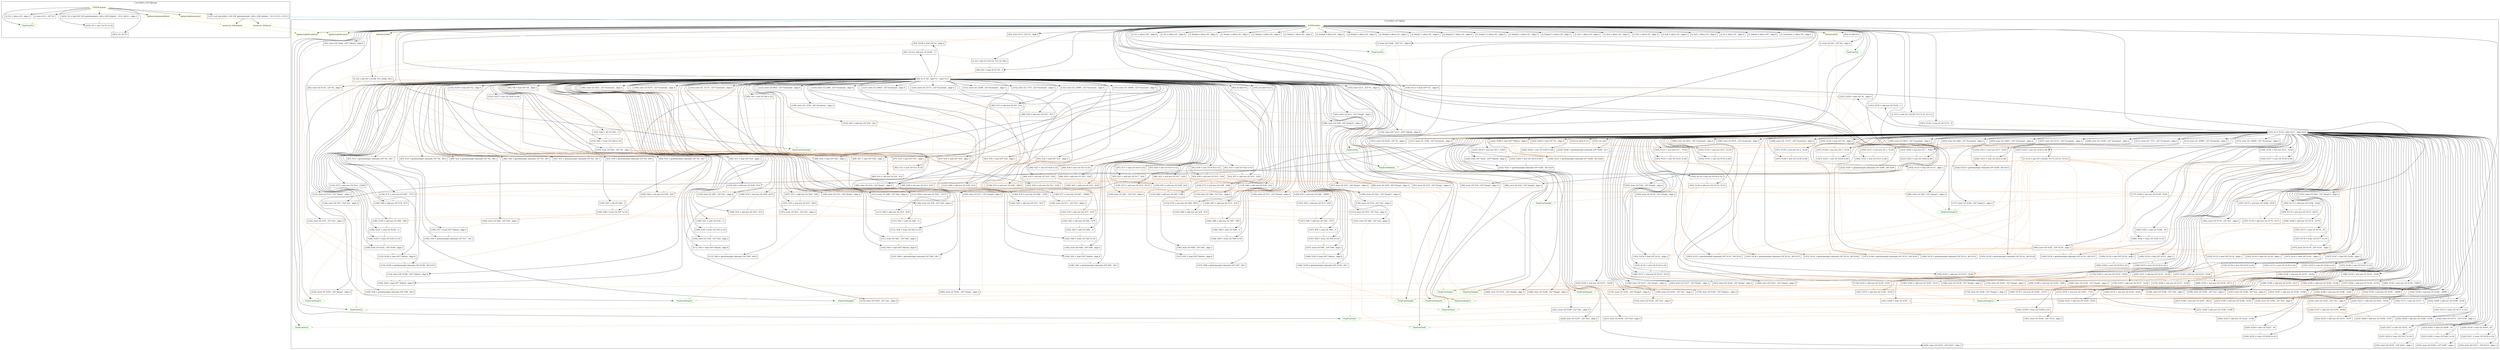 digraph {
    subgraph cluster_27 {
        graph [label="[\"wcet/fdct.c:67\"]@fdct"];
        -4611686018427387871 [label="FinalUse(%1)"
                             ,color=green];
        -4611686018427387870 [label="FinalUse(%2)"
                             ,color=green];
        -4611686018427387869 [label="FinalUse(%tmp0)"
                             ,color=green];
        -4611686018427387868 [label="FinalUse(%tmp1)"
                             ,color=green];
        -4611686018427387867 [label="FinalUse(%tmp2)"
                             ,color=green];
        -4611686018427387866 [label="FinalUse(%tmp3)"
                             ,color=green];
        -4611686018427387865 [label="FinalUse(%tmp4)"
                             ,color=green];
        -4611686018427387864 [label="FinalUse(%tmp5)"
                             ,color=green];
        -4611686018427387863 [label="FinalUse(%tmp6)"
                             ,color=green];
        -4611686018427387862 [label="FinalUse(%tmp7)"
                             ,color=green];
        -4611686018427387861 [label="FinalUse(%tmp10)"
                             ,color=green];
        -4611686018427387860 [label="FinalUse(%tmp11)"
                             ,color=green];
        -4611686018427387859 [label="FinalUse(%tmp12)"
                             ,color=green];
        -4611686018427387858 [label="FinalUse(%tmp13)"
                             ,color=green];
        -4611686018427387857 [label="FinalUse(%z1)"
                             ,color=green];
        -4611686018427387856 [label="FinalUse(%z2)"
                             ,color=green];
        -4611686018427387855 [label="FinalUse(%z3)"
                             ,color=green];
        -4611686018427387854 [label="FinalUse(%z4)"
                             ,color=green];
        -4611686018427387853 [label="FinalUse(%z5)"
                             ,color=green];
        -4611686018427387852 [label="FinalUse(%i)"
                             ,color=green];
        -4611686018427387851 [label="FinalUse(%block)"
                             ,color=green];
        -4611686018427387850 [label="FinalUse(%constant)"
                             ,color=green];
        27 [label="ENTER @fdct"
           ,color=yellow];
        28 [label="(formal-in)%blk"
           ,color=yellow];
        29 [label="(formal-in)%lx"
           ,color=yellow];
        32 [label="[]: %1 = alloca i16* , align 8"
           ,shape=box];
        33 [label="[]: %2 = alloca i32 , align 4"
           ,shape=box];
        34 [label="[]: %tmp0 = alloca i32 , align 4"
           ,shape=box];
        35 [label="[]: %tmp1 = alloca i32 , align 4"
           ,shape=box];
        36 [label="[]: %tmp2 = alloca i32 , align 4"
           ,shape=box];
        37 [label="[]: %tmp3 = alloca i32 , align 4"
           ,shape=box];
        38 [label="[]: %tmp4 = alloca i32 , align 4"
           ,shape=box];
        39 [label="[]: %tmp5 = alloca i32 , align 4"
           ,shape=box];
        40 [label="[]: %tmp6 = alloca i32 , align 4"
           ,shape=box];
        41 [label="[]: %tmp7 = alloca i32 , align 4"
           ,shape=box];
        42 [label="[]: %tmp10 = alloca i32 , align 4"
           ,shape=box];
        43 [label="[]: %tmp11 = alloca i32 , align 4"
           ,shape=box];
        44 [label="[]: %tmp12 = alloca i32 , align 4"
           ,shape=box];
        45 [label="[]: %tmp13 = alloca i32 , align 4"
           ,shape=box];
        46 [label="[]: %z1 = alloca i32 , align 4"
           ,shape=box];
        47 [label="[]: %z2 = alloca i32 , align 4"
           ,shape=box];
        48 [label="[]: %z3 = alloca i32 , align 4"
           ,shape=box];
        49 [label="[]: %z4 = alloca i32 , align 4"
           ,shape=box];
        50 [label="[]: %z5 = alloca i32 , align 4"
           ,shape=box];
        51 [label="[]: %i = alloca i32 , align 4"
           ,shape=box];
        52 [label="[]: %block = alloca i16* , align 8"
           ,shape=box];
        53 [label="[]: %constant = alloca i32 , align 4"
           ,shape=box];
        54 [label="[]: store i16* %blk , i16** %1 , align 8"
           ,shape=box];
        55 [label="[]: store i32 %lx , i32* %2 , align 4"
           ,shape=box];
        56 [label="[81]: store i16* %blk , i16** %block , align 8"
           ,shape=box];
        57 [label="[83]: store i32 0 , i32* %i , align 4"
           ,shape=box];
        58 [label="[83]: br label %3"
           ,shape=box];
        60 [label="[]: %4 = phi i16* [ [%108, %7], [%blk, %0] ]"
           ,shape=box];
        61 [label="[]: %5 = phi i32 [ [%110, %7], [0, %0] ]"
           ,shape=box];
        62 [label="[83]: %6 = icmp slt i32 %5 , 8"
           ,shape=box];
        64 [label="[83]: br i1 %6 , label %7 , label %111"
           ,shape=box];
        66 [label="[85]: %8 = load i16* %4 , align 2"
           ,shape=box];
        67 [label="[85]: %9 = sext i16 %8 to i32"
           ,shape=box];
        68 [label="[85]: %10 = getelementptr inbounds i16* %4 , i64 7"
           ,shape=box];
        70 [label="[85]: %11 = load i16* %10 , align 2"
           ,shape=box];
        71 [label="[85]: %12 = sext i16 %11 to i32"
           ,shape=box];
        72 [label="[85]: %13 = add nsw i32 %9 , %12"
           ,shape=box];
        73 [label="[85]: store i32 %13 , i32* %tmp0 , align 4"
           ,shape=box];
        74 [label="[86]: %14 = sub nsw i32 %9 , %12"
           ,shape=box];
        75 [label="[86]: store i32 %14 , i32* %tmp7 , align 4"
           ,shape=box];
        76 [label="[87]: %15 = getelementptr inbounds i16* %4 , i64 1"
           ,shape=box];
        78 [label="[87]: %16 = load i16* %15 , align 2"
           ,shape=box];
        79 [label="[87]: %17 = sext i16 %16 to i32"
           ,shape=box];
        80 [label="[87]: %18 = getelementptr inbounds i16* %4 , i64 6"
           ,shape=box];
        82 [label="[87]: %19 = load i16* %18 , align 2"
           ,shape=box];
        83 [label="[87]: %20 = sext i16 %19 to i32"
           ,shape=box];
        84 [label="[87]: %21 = add nsw i32 %17 , %20"
           ,shape=box];
        85 [label="[87]: store i32 %21 , i32* %tmp1 , align 4"
           ,shape=box];
        86 [label="[88]: %22 = sub nsw i32 %17 , %20"
           ,shape=box];
        87 [label="[88]: store i32 %22 , i32* %tmp6 , align 4"
           ,shape=box];
        88 [label="[89]: %23 = getelementptr inbounds i16* %4 , i64 2"
           ,shape=box];
        90 [label="[89]: %24 = load i16* %23 , align 2"
           ,shape=box];
        91 [label="[89]: %25 = sext i16 %24 to i32"
           ,shape=box];
        92 [label="[89]: %26 = getelementptr inbounds i16* %4 , i64 5"
           ,shape=box];
        94 [label="[89]: %27 = load i16* %26 , align 2"
           ,shape=box];
        95 [label="[89]: %28 = sext i16 %27 to i32"
           ,shape=box];
        96 [label="[89]: %29 = add nsw i32 %25 , %28"
           ,shape=box];
        97 [label="[89]: store i32 %29 , i32* %tmp2 , align 4"
           ,shape=box];
        98 [label="[90]: %30 = sub nsw i32 %25 , %28"
           ,shape=box];
        99 [label="[90]: store i32 %30 , i32* %tmp5 , align 4"
           ,shape=box];
        100 [label="[91]: %31 = getelementptr inbounds i16* %4 , i64 3"
            ,shape=box];
        102 [label="[91]: %32 = load i16* %31 , align 2"
            ,shape=box];
        103 [label="[91]: %33 = sext i16 %32 to i32"
            ,shape=box];
        104 [label="[91]: %34 = getelementptr inbounds i16* %4 , i64 4"
            ,shape=box];
        106 [label="[91]: %35 = load i16* %34 , align 2"
            ,shape=box];
        107 [label="[91]: %36 = sext i16 %35 to i32"
            ,shape=box];
        108 [label="[91]: %37 = add nsw i32 %33 , %36"
            ,shape=box];
        109 [label="[91]: store i32 %37 , i32* %tmp3 , align 4"
            ,shape=box];
        110 [label="[92]: %38 = sub nsw i32 %33 , %36"
            ,shape=box];
        111 [label="[92]: store i32 %38 , i32* %tmp4 , align 4"
            ,shape=box];
        112 [label="[98]: %39 = add nsw i32 %13 , %37"
            ,shape=box];
        113 [label="[98]: store i32 %39 , i32* %tmp10 , align 4"
            ,shape=box];
        114 [label="[99]: %40 = sub nsw i32 %13 , %37"
            ,shape=box];
        115 [label="[99]: store i32 %40 , i32* %tmp13 , align 4"
            ,shape=box];
        116 [label="[100]: %41 = add nsw i32 %21 , %29"
            ,shape=box];
        117 [label="[100]: store i32 %41 , i32* %tmp11 , align 4"
            ,shape=box];
        118 [label="[101]: %42 = sub nsw i32 %21 , %29"
            ,shape=box];
        119 [label="[101]: store i32 %42 , i32* %tmp12 , align 4"
            ,shape=box];
        120 [label="[103]: %43 = add nsw i32 %39 , %41"
            ,shape=box];
        122 [label="[103]: %44 = shl i32 %43 , 2"
            ,shape=box];
        123 [label="[103]: %45 = trunc i32 %44 to i16"
            ,shape=box];
        124 [label="[103]: store i16 %45 , i16* %4 , align 2"
            ,shape=box];
        125 [label="[104]: %46 = sub nsw i32 %39 , %41"
            ,shape=box];
        126 [label="[104]: %47 = shl i32 %46 , 2"
            ,shape=box];
        127 [label="[104]: %48 = trunc i32 %47 to i16"
            ,shape=box];
        128 [label="[104]: %49 = load i16** %block , align 8"
            ,shape=box];
        129 [label="[104]: %50 = getelementptr inbounds i16* %49 , i64 4"
            ,shape=box];
        130 [label="[104]: store i16 %48 , i16* %50 , align 2"
            ,shape=box];
        132 [label="[106]: store i32 4433 , i32* %constant , align 4"
            ,shape=box];
        133 [label="[107]: %51 = add nsw i32 %42 , %40"
            ,shape=box];
        134 [label="[107]: %52 = mul nsw i32 %51 , 4433"
            ,shape=box];
        135 [label="[107]: store i32 %52 , i32* %z1 , align 4"
            ,shape=box];
        137 [label="[108]: store i32 6270 , i32* %constant , align 4"
            ,shape=box];
        138 [label="[109]: %53 = mul nsw i32 %40 , 6270"
            ,shape=box];
        139 [label="[109]: %54 = add nsw i32 %52 , %53"
            ,shape=box];
        141 [label="[109]: %55 = ashr i32 %54 , 11"
            ,shape=box];
        142 [label="[109]: %56 = trunc i32 %55 to i16"
            ,shape=box];
        143 [label="[109]: %57 = load i16** %block , align 8"
            ,shape=box];
        144 [label="[109]: %58 = getelementptr inbounds i16* %57 , i64 2"
            ,shape=box];
        145 [label="[109]: store i16 %56 , i16* %58 , align 2"
            ,shape=box];
        147 [label="[110]: store i32 -15137 , i32* %constant , align 4"
            ,shape=box];
        148 [label="[111]: %59 = mul nsw i32 %42 , -15137"
            ,shape=box];
        149 [label="[111]: %60 = add nsw i32 %52 , %59"
            ,shape=box];
        150 [label="[111]: %61 = ashr i32 %60 , 11"
            ,shape=box];
        151 [label="[111]: %62 = trunc i32 %61 to i16"
            ,shape=box];
        152 [label="[111]: %63 = load i16** %block , align 8"
            ,shape=box];
        153 [label="[111]: %64 = getelementptr inbounds i16* %63 , i64 6"
            ,shape=box];
        154 [label="[111]: store i16 %62 , i16* %64 , align 2"
            ,shape=box];
        155 [label="[118]: %65 = add nsw i32 %38 , %14"
            ,shape=box];
        156 [label="[118]: store i32 %65 , i32* %z1 , align 4"
            ,shape=box];
        157 [label="[119]: %66 = add nsw i32 %30 , %22"
            ,shape=box];
        158 [label="[119]: store i32 %66 , i32* %z2 , align 4"
            ,shape=box];
        159 [label="[120]: %67 = add nsw i32 %38 , %22"
            ,shape=box];
        160 [label="[120]: store i32 %67 , i32* %z3 , align 4"
            ,shape=box];
        161 [label="[121]: %68 = add nsw i32 %30 , %14"
            ,shape=box];
        162 [label="[121]: store i32 %68 , i32* %z4 , align 4"
            ,shape=box];
        164 [label="[122]: store i32 9633 , i32* %constant , align 4"
            ,shape=box];
        165 [label="[123]: %69 = add nsw i32 %67 , %68"
            ,shape=box];
        166 [label="[123]: %70 = mul nsw i32 %69 , 9633"
            ,shape=box];
        167 [label="[123]: store i32 %70 , i32* %z5 , align 4"
            ,shape=box];
        169 [label="[125]: store i32 2446 , i32* %constant , align 4"
            ,shape=box];
        170 [label="[126]: %71 = mul nsw i32 %38 , 2446"
            ,shape=box];
        171 [label="[126]: store i32 %71 , i32* %tmp4 , align 4"
            ,shape=box];
        173 [label="[127]: store i32 16819 , i32* %constant , align 4"
            ,shape=box];
        174 [label="[128]: %72 = mul nsw i32 %30 , 16819"
            ,shape=box];
        175 [label="[128]: store i32 %72 , i32* %tmp5 , align 4"
            ,shape=box];
        177 [label="[129]: store i32 25172 , i32* %constant , align 4"
            ,shape=box];
        178 [label="[130]: %73 = mul nsw i32 %22 , 25172"
            ,shape=box];
        179 [label="[130]: store i32 %73 , i32* %tmp6 , align 4"
            ,shape=box];
        181 [label="[131]: store i32 12299 , i32* %constant , align 4"
            ,shape=box];
        182 [label="[132]: %74 = mul nsw i32 %14 , 12299"
            ,shape=box];
        183 [label="[132]: store i32 %74 , i32* %tmp7 , align 4"
            ,shape=box];
        185 [label="[133]: store i32 -7373 , i32* %constant , align 4"
            ,shape=box];
        186 [label="[134]: %75 = mul nsw i32 %65 , -7373"
            ,shape=box];
        187 [label="[134]: store i32 %75 , i32* %z1 , align 4"
            ,shape=box];
        189 [label="[135]: store i32 -20995 , i32* %constant , align 4"
            ,shape=box];
        190 [label="[136]: %76 = mul nsw i32 %66 , -20995"
            ,shape=box];
        191 [label="[136]: store i32 %76 , i32* %z2 , align 4"
            ,shape=box];
        193 [label="[137]: store i32 -16069 , i32* %constant , align 4"
            ,shape=box];
        194 [label="[138]: %77 = mul nsw i32 %67 , -16069"
            ,shape=box];
        195 [label="[138]: store i32 %77 , i32* %z3 , align 4"
            ,shape=box];
        197 [label="[139]: store i32 -3196 , i32* %constant , align 4"
            ,shape=box];
        198 [label="[140]: %78 = mul nsw i32 %68 , -3196"
            ,shape=box];
        199 [label="[140]: store i32 %78 , i32* %z4 , align 4"
            ,shape=box];
        200 [label="[142]: %79 = add nsw i32 %77 , %70"
            ,shape=box];
        201 [label="[142]: store i32 %79 , i32* %z3 , align 4"
            ,shape=box];
        202 [label="[143]: %80 = add nsw i32 %78 , %70"
            ,shape=box];
        203 [label="[143]: store i32 %80 , i32* %z4 , align 4"
            ,shape=box];
        204 [label="[145]: %81 = add nsw i32 %71 , %75"
            ,shape=box];
        205 [label="[145]: %82 = add nsw i32 %81 , %79"
            ,shape=box];
        206 [label="[145]: %83 = ashr i32 %82 , 11"
            ,shape=box];
        207 [label="[145]: %84 = trunc i32 %83 to i16"
            ,shape=box];
        208 [label="[145]: %85 = load i16** %block , align 8"
            ,shape=box];
        209 [label="[145]: %86 = getelementptr inbounds i16* %85 , i64 7"
            ,shape=box];
        210 [label="[145]: store i16 %84 , i16* %86 , align 2"
            ,shape=box];
        211 [label="[146]: %87 = add nsw i32 %72 , %76"
            ,shape=box];
        212 [label="[146]: %88 = add nsw i32 %87 , %80"
            ,shape=box];
        213 [label="[146]: %89 = ashr i32 %88 , 11"
            ,shape=box];
        214 [label="[146]: %90 = trunc i32 %89 to i16"
            ,shape=box];
        215 [label="[146]: %91 = load i16** %block , align 8"
            ,shape=box];
        216 [label="[146]: %92 = getelementptr inbounds i16* %91 , i64 5"
            ,shape=box];
        217 [label="[146]: store i16 %90 , i16* %92 , align 2"
            ,shape=box];
        218 [label="[147]: %93 = add nsw i32 %73 , %76"
            ,shape=box];
        219 [label="[147]: %94 = add nsw i32 %93 , %79"
            ,shape=box];
        220 [label="[147]: %95 = ashr i32 %94 , 11"
            ,shape=box];
        221 [label="[147]: %96 = trunc i32 %95 to i16"
            ,shape=box];
        222 [label="[147]: %97 = load i16** %block , align 8"
            ,shape=box];
        223 [label="[147]: %98 = getelementptr inbounds i16* %97 , i64 3"
            ,shape=box];
        224 [label="[147]: store i16 %96 , i16* %98 , align 2"
            ,shape=box];
        225 [label="[148]: %99 = add nsw i32 %74 , %75"
            ,shape=box];
        226 [label="[148]: %100 = add nsw i32 %99 , %80"
            ,shape=box];
        227 [label="[148]: %101 = ashr i32 %100 , 11"
            ,shape=box];
        228 [label="[148]: %102 = trunc i32 %101 to i16"
            ,shape=box];
        229 [label="[148]: %103 = load i16** %block , align 8"
            ,shape=box];
        230 [label="[148]: %104 = getelementptr inbounds i16* %103 , i64 1"
            ,shape=box];
        231 [label="[148]: store i16 %102 , i16* %104 , align 2"
            ,shape=box];
        232 [label="[153]: %105 = load i32* %2 , align 4"
            ,shape=box];
        233 [label="[153]: %106 = load i16** %block , align 8"
            ,shape=box];
        234 [label="[153]: %107 = sext i32 %105 to i64"
            ,shape=box];
        235 [label="[153]: %108 = getelementptr inbounds i16* %106 , i64 %107"
            ,shape=box];
        236 [label="[153]: store i16* %108 , i16** %block , align 8"
            ,shape=box];
        237 [label="[83]: %109 = load i32* %i , align 4"
            ,shape=box];
        238 [label="[83]: %110 = add nsw i32 %109 , 1"
            ,shape=box];
        239 [label="[83]: store i32 %110 , i32* %i , align 4"
            ,shape=box];
        240 [label="[83]: br label %3"
            ,shape=box];
        242 [label="[159]: %112 = load i16** %1 , align 8"
            ,shape=box];
        243 [label="[159]: store i16* %112 , i16** %block , align 8"
            ,shape=box];
        244 [label="[161]: store i32 0 , i32* %i , align 4"
            ,shape=box];
        245 [label="[161]: br label %113"
            ,shape=box];
        247 [label="[]: %114 = phi i16* [ [%228, %117], [%112, %111] ]"
            ,shape=box];
        248 [label="[]: %115 = phi i32 [ [%230, %117], [0, %111] ]"
            ,shape=box];
        249 [label="[161]: %116 = icmp slt i32 %115 , 8"
            ,shape=box];
        250 [label="[161]: br i1 %116 , label %117 , label %231"
            ,shape=box];
        252 [label="[163]: %118 = load i16* %114 , align 2"
            ,shape=box];
        253 [label="[163]: %119 = sext i16 %118 to i32"
            ,shape=box];
        254 [label="[163]: %120 = load i32* %2 , align 4"
            ,shape=box];
        256 [label="[163]: %121 = mul nsw i32 7 , %120"
            ,shape=box];
        257 [label="[163]: %122 = sext i32 %121 to i64"
            ,shape=box];
        258 [label="[163]: %123 = getelementptr inbounds i16* %114 , i64 %122"
            ,shape=box];
        259 [label="[163]: %124 = load i16* %123 , align 2"
            ,shape=box];
        260 [label="[163]: %125 = sext i16 %124 to i32"
            ,shape=box];
        261 [label="[163]: %126 = add nsw i32 %119 , %125"
            ,shape=box];
        262 [label="[163]: store i32 %126 , i32* %tmp0 , align 4"
            ,shape=box];
        263 [label="[164]: %127 = sub nsw i32 %119 , %125"
            ,shape=box];
        264 [label="[164]: store i32 %127 , i32* %tmp7 , align 4"
            ,shape=box];
        265 [label="[165]: %128 = sext i32 %120 to i64"
            ,shape=box];
        266 [label="[165]: %129 = getelementptr inbounds i16* %114 , i64 %128"
            ,shape=box];
        267 [label="[165]: %130 = load i16* %129 , align 2"
            ,shape=box];
        268 [label="[165]: %131 = sext i16 %130 to i32"
            ,shape=box];
        270 [label="[165]: %132 = mul nsw i32 6 , %120"
            ,shape=box];
        271 [label="[165]: %133 = sext i32 %132 to i64"
            ,shape=box];
        272 [label="[165]: %134 = getelementptr inbounds i16* %114 , i64 %133"
            ,shape=box];
        273 [label="[165]: %135 = load i16* %134 , align 2"
            ,shape=box];
        274 [label="[165]: %136 = sext i16 %135 to i32"
            ,shape=box];
        275 [label="[165]: %137 = add nsw i32 %131 , %136"
            ,shape=box];
        276 [label="[165]: store i32 %137 , i32* %tmp1 , align 4"
            ,shape=box];
        277 [label="[166]: %138 = sub nsw i32 %131 , %136"
            ,shape=box];
        278 [label="[166]: store i32 %138 , i32* %tmp6 , align 4"
            ,shape=box];
        279 [label="[167]: %139 = mul nsw i32 2 , %120"
            ,shape=box];
        280 [label="[167]: %140 = sext i32 %139 to i64"
            ,shape=box];
        281 [label="[167]: %141 = getelementptr inbounds i16* %114 , i64 %140"
            ,shape=box];
        282 [label="[167]: %142 = load i16* %141 , align 2"
            ,shape=box];
        283 [label="[167]: %143 = sext i16 %142 to i32"
            ,shape=box];
        285 [label="[167]: %144 = mul nsw i32 5 , %120"
            ,shape=box];
        286 [label="[167]: %145 = sext i32 %144 to i64"
            ,shape=box];
        287 [label="[167]: %146 = getelementptr inbounds i16* %114 , i64 %145"
            ,shape=box];
        288 [label="[167]: %147 = load i16* %146 , align 2"
            ,shape=box];
        289 [label="[167]: %148 = sext i16 %147 to i32"
            ,shape=box];
        290 [label="[167]: %149 = add nsw i32 %143 , %148"
            ,shape=box];
        291 [label="[167]: store i32 %149 , i32* %tmp2 , align 4"
            ,shape=box];
        292 [label="[168]: %150 = sub nsw i32 %143 , %148"
            ,shape=box];
        293 [label="[168]: store i32 %150 , i32* %tmp5 , align 4"
            ,shape=box];
        295 [label="[169]: %151 = mul nsw i32 3 , %120"
            ,shape=box];
        296 [label="[169]: %152 = sext i32 %151 to i64"
            ,shape=box];
        297 [label="[169]: %153 = getelementptr inbounds i16* %114 , i64 %152"
            ,shape=box];
        298 [label="[169]: %154 = load i16* %153 , align 2"
            ,shape=box];
        299 [label="[169]: %155 = sext i16 %154 to i32"
            ,shape=box];
        301 [label="[169]: %156 = mul nsw i32 4 , %120"
            ,shape=box];
        302 [label="[169]: %157 = sext i32 %156 to i64"
            ,shape=box];
        303 [label="[169]: %158 = getelementptr inbounds i16* %114 , i64 %157"
            ,shape=box];
        304 [label="[169]: %159 = load i16* %158 , align 2"
            ,shape=box];
        305 [label="[169]: %160 = sext i16 %159 to i32"
            ,shape=box];
        306 [label="[169]: %161 = add nsw i32 %155 , %160"
            ,shape=box];
        307 [label="[169]: store i32 %161 , i32* %tmp3 , align 4"
            ,shape=box];
        308 [label="[170]: %162 = sub nsw i32 %155 , %160"
            ,shape=box];
        309 [label="[170]: store i32 %162 , i32* %tmp4 , align 4"
            ,shape=box];
        310 [label="[176]: %163 = add nsw i32 %126 , %161"
            ,shape=box];
        311 [label="[176]: store i32 %163 , i32* %tmp10 , align 4"
            ,shape=box];
        312 [label="[177]: %164 = sub nsw i32 %126 , %161"
            ,shape=box];
        313 [label="[177]: store i32 %164 , i32* %tmp13 , align 4"
            ,shape=box];
        314 [label="[178]: %165 = add nsw i32 %137 , %149"
            ,shape=box];
        315 [label="[178]: store i32 %165 , i32* %tmp11 , align 4"
            ,shape=box];
        316 [label="[179]: %166 = sub nsw i32 %137 , %149"
            ,shape=box];
        317 [label="[179]: store i32 %166 , i32* %tmp12 , align 4"
            ,shape=box];
        318 [label="[181]: %167 = add nsw i32 %163 , %165"
            ,shape=box];
        319 [label="[181]: %168 = ashr i32 %167 , 5"
            ,shape=box];
        320 [label="[181]: %169 = trunc i32 %168 to i16"
            ,shape=box];
        321 [label="[181]: store i16 %169 , i16* %114 , align 2"
            ,shape=box];
        322 [label="[182]: %170 = sub nsw i32 %163 , %165"
            ,shape=box];
        323 [label="[182]: %171 = ashr i32 %170 , 5"
            ,shape=box];
        324 [label="[182]: %172 = trunc i32 %171 to i16"
            ,shape=box];
        325 [label="[182]: store i16 %172 , i16* %158 , align 2"
            ,shape=box];
        326 [label="[184]: store i32 4433 , i32* %constant , align 4"
            ,shape=box];
        327 [label="[185]: %173 = add nsw i32 %166 , %164"
            ,shape=box];
        328 [label="[185]: %174 = mul nsw i32 %173 , 4433"
            ,shape=box];
        329 [label="[185]: store i32 %174 , i32* %z1 , align 4"
            ,shape=box];
        330 [label="[186]: store i32 6270 , i32* %constant , align 4"
            ,shape=box];
        331 [label="[187]: %175 = mul nsw i32 %164 , 6270"
            ,shape=box];
        332 [label="[187]: %176 = add nsw i32 %174 , %175"
            ,shape=box];
        334 [label="[187]: %177 = ashr i32 %176 , 18"
            ,shape=box];
        335 [label="[187]: %178 = trunc i32 %177 to i16"
            ,shape=box];
        336 [label="[187]: store i16 %178 , i16* %141 , align 2"
            ,shape=box];
        337 [label="[188]: store i32 -15137 , i32* %constant , align 4"
            ,shape=box];
        338 [label="[189]: %179 = mul nsw i32 %166 , -15137"
            ,shape=box];
        339 [label="[189]: %180 = add nsw i32 %174 , %179"
            ,shape=box];
        340 [label="[189]: %181 = ashr i32 %180 , 18"
            ,shape=box];
        341 [label="[189]: %182 = trunc i32 %181 to i16"
            ,shape=box];
        342 [label="[189]: store i16 %182 , i16* %134 , align 2"
            ,shape=box];
        343 [label="[196]: %183 = add nsw i32 %162 , %127"
            ,shape=box];
        344 [label="[196]: store i32 %183 , i32* %z1 , align 4"
            ,shape=box];
        345 [label="[197]: %184 = add nsw i32 %150 , %138"
            ,shape=box];
        346 [label="[197]: store i32 %184 , i32* %z2 , align 4"
            ,shape=box];
        347 [label="[198]: %185 = add nsw i32 %162 , %138"
            ,shape=box];
        348 [label="[198]: store i32 %185 , i32* %z3 , align 4"
            ,shape=box];
        349 [label="[199]: %186 = add nsw i32 %150 , %127"
            ,shape=box];
        350 [label="[199]: store i32 %186 , i32* %z4 , align 4"
            ,shape=box];
        351 [label="[200]: store i32 9633 , i32* %constant , align 4"
            ,shape=box];
        352 [label="[201]: %187 = add nsw i32 %185 , %186"
            ,shape=box];
        353 [label="[201]: %188 = mul nsw i32 %187 , 9633"
            ,shape=box];
        354 [label="[201]: store i32 %188 , i32* %z5 , align 4"
            ,shape=box];
        355 [label="[203]: store i32 2446 , i32* %constant , align 4"
            ,shape=box];
        356 [label="[204]: %189 = mul nsw i32 %162 , 2446"
            ,shape=box];
        357 [label="[204]: store i32 %189 , i32* %tmp4 , align 4"
            ,shape=box];
        358 [label="[205]: store i32 16819 , i32* %constant , align 4"
            ,shape=box];
        359 [label="[206]: %190 = mul nsw i32 %150 , 16819"
            ,shape=box];
        360 [label="[206]: store i32 %190 , i32* %tmp5 , align 4"
            ,shape=box];
        361 [label="[207]: store i32 25172 , i32* %constant , align 4"
            ,shape=box];
        362 [label="[208]: %191 = mul nsw i32 %138 , 25172"
            ,shape=box];
        363 [label="[208]: store i32 %191 , i32* %tmp6 , align 4"
            ,shape=box];
        364 [label="[209]: store i32 12299 , i32* %constant , align 4"
            ,shape=box];
        365 [label="[210]: %192 = mul nsw i32 %127 , 12299"
            ,shape=box];
        366 [label="[210]: store i32 %192 , i32* %tmp7 , align 4"
            ,shape=box];
        367 [label="[211]: store i32 -7373 , i32* %constant , align 4"
            ,shape=box];
        368 [label="[212]: %193 = mul nsw i32 %183 , -7373"
            ,shape=box];
        369 [label="[212]: store i32 %193 , i32* %z1 , align 4"
            ,shape=box];
        370 [label="[213]: store i32 -20995 , i32* %constant , align 4"
            ,shape=box];
        371 [label="[214]: %194 = mul nsw i32 %184 , -20995"
            ,shape=box];
        372 [label="[214]: store i32 %194 , i32* %z2 , align 4"
            ,shape=box];
        373 [label="[215]: store i32 -16069 , i32* %constant , align 4"
            ,shape=box];
        374 [label="[216]: %195 = mul nsw i32 %185 , -16069"
            ,shape=box];
        375 [label="[216]: store i32 %195 , i32* %z3 , align 4"
            ,shape=box];
        376 [label="[217]: store i32 -3196 , i32* %constant , align 4"
            ,shape=box];
        377 [label="[218]: %196 = mul nsw i32 %186 , -3196"
            ,shape=box];
        378 [label="[218]: store i32 %196 , i32* %z4 , align 4"
            ,shape=box];
        379 [label="[220]: %197 = add nsw i32 %195 , %188"
            ,shape=box];
        380 [label="[220]: store i32 %197 , i32* %z3 , align 4"
            ,shape=box];
        381 [label="[221]: %198 = add nsw i32 %196 , %188"
            ,shape=box];
        382 [label="[221]: store i32 %198 , i32* %z4 , align 4"
            ,shape=box];
        383 [label="[223]: %199 = add nsw i32 %189 , %193"
            ,shape=box];
        384 [label="[223]: %200 = add nsw i32 %199 , %197"
            ,shape=box];
        385 [label="[223]: %201 = ashr i32 %200 , 18"
            ,shape=box];
        386 [label="[223]: %202 = trunc i32 %201 to i16"
            ,shape=box];
        387 [label="[223]: %203 = load i32* %2 , align 4"
            ,shape=box];
        388 [label="[223]: %204 = mul nsw i32 7 , %203"
            ,shape=box];
        389 [label="[223]: %205 = sext i32 %204 to i64"
            ,shape=box];
        390 [label="[223]: %206 = load i16** %block , align 8"
            ,shape=box];
        391 [label="[223]: %207 = getelementptr inbounds i16* %206 , i64 %205"
            ,shape=box];
        392 [label="[223]: store i16 %202 , i16* %207 , align 2"
            ,shape=box];
        393 [label="[224]: %208 = add nsw i32 %190 , %194"
            ,shape=box];
        394 [label="[224]: %209 = add nsw i32 %208 , %198"
            ,shape=box];
        395 [label="[224]: %210 = ashr i32 %209 , 18"
            ,shape=box];
        396 [label="[224]: %211 = trunc i32 %210 to i16"
            ,shape=box];
        397 [label="[224]: %212 = mul nsw i32 5 , %203"
            ,shape=box];
        398 [label="[224]: %213 = sext i32 %212 to i64"
            ,shape=box];
        399 [label="[224]: %214 = getelementptr inbounds i16* %206 , i64 %213"
            ,shape=box];
        400 [label="[224]: store i16 %211 , i16* %214 , align 2"
            ,shape=box];
        401 [label="[225]: %215 = add nsw i32 %191 , %194"
            ,shape=box];
        402 [label="[225]: %216 = add nsw i32 %215 , %197"
            ,shape=box];
        403 [label="[225]: %217 = ashr i32 %216 , 18"
            ,shape=box];
        404 [label="[225]: %218 = trunc i32 %217 to i16"
            ,shape=box];
        405 [label="[225]: %219 = mul nsw i32 3 , %203"
            ,shape=box];
        406 [label="[225]: %220 = sext i32 %219 to i64"
            ,shape=box];
        407 [label="[225]: %221 = getelementptr inbounds i16* %206 , i64 %220"
            ,shape=box];
        408 [label="[225]: store i16 %218 , i16* %221 , align 2"
            ,shape=box];
        409 [label="[226]: %222 = add nsw i32 %192 , %193"
            ,shape=box];
        410 [label="[226]: %223 = add nsw i32 %222 , %198"
            ,shape=box];
        411 [label="[226]: %224 = ashr i32 %223 , 18"
            ,shape=box];
        412 [label="[226]: %225 = trunc i32 %224 to i16"
            ,shape=box];
        413 [label="[226]: %226 = sext i32 %203 to i64"
            ,shape=box];
        414 [label="[226]: %227 = getelementptr inbounds i16* %206 , i64 %226"
            ,shape=box];
        415 [label="[226]: store i16 %225 , i16* %227 , align 2"
            ,shape=box];
        416 [label="[229]: %228 = getelementptr inbounds i16* %206 , i32 1"
            ,shape=box];
        417 [label="[229]: store i16* %228 , i16** %block , align 8"
            ,shape=box];
        418 [label="[161]: %229 = load i32* %i , align 4"
            ,shape=box];
        419 [label="[161]: %230 = add nsw i32 %229 , 1"
            ,shape=box];
        420 [label="[161]: store i32 %230 , i32* %i , align 4"
            ,shape=box];
        421 [label="[161]: br label %113"
            ,shape=box];
        423 [label="[231]: ret void"
            ,shape=box];
        354745078340568273 [label="(global-in)@fdct:@out"
                           ,color=yellow];
        4611686018427387876 [label="(global-in)@fdct:@block"
                            ,color=yellow];
    }
    subgraph cluster_424 {
        graph [label="[\"wcet/fdct.c:233\"]@main"];
        -4611686018427387477 [label="FinalUse(%1)"
                             ,color=green];
        424 [label="ENTER @main"
            ,color=yellow];
        426 [label="[]: %1 = alloca i32 , align 4"
            ,shape=box];
        427 [label="[]: store i32 0 , i32* %1"
            ,shape=box];
        428 [label="[237]: call void @fdct ( i16* i16* getelementptr ( [64 x i16]* @block ,  i32 0, i32 0 ), i32 8 )"
            ,shape=box];
        431 [label="[243]: %3 = load i16* i16* getelementptr ( [64 x i16]* @block ,  i32 0, i64 0 ) , align 2"
            ,shape=box];
        435 [label="[243]: %5 = sext i16 %3 to i32"
            ,shape=box];
        436 [label="[243]: ret i32 %5"
            ,shape=box];
        256204778801521122 [label="(actual-in)_428:@out"
                           ,color=yellow];
        354745078340567876 [label="(global-in)@main:@out"
                           ,color=yellow];
        768614336404564222 [label="(actual-in)_428:@block"
                           ,color=yellow];
        4611686018427387479 [label="(global-in)@main:@block"
                            ,color=yellow];
    }
    27 -> -4611686018427387871 [color=black];
    27 -> -4611686018427387870 [color=black];
    27 -> -4611686018427387869 [color=black];
    27 -> -4611686018427387868 [color=black];
    27 -> -4611686018427387867 [color=black];
    27 -> -4611686018427387866 [color=black];
    27 -> -4611686018427387865 [color=black];
    27 -> -4611686018427387864 [color=black];
    27 -> -4611686018427387863 [color=black];
    27 -> -4611686018427387862 [color=black];
    27 -> -4611686018427387861 [color=black];
    27 -> -4611686018427387860 [color=black];
    27 -> -4611686018427387859 [color=black];
    27 -> -4611686018427387858 [color=black];
    27 -> -4611686018427387857 [color=black];
    27 -> -4611686018427387856 [color=black];
    27 -> -4611686018427387855 [color=black];
    27 -> -4611686018427387854 [color=black];
    27 -> -4611686018427387853 [color=black];
    27 -> -4611686018427387852 [color=black];
    27 -> -4611686018427387851 [color=black];
    27 -> -4611686018427387850 [color=black];
    27 -> 28 [color=black];
    27 -> 29 [color=black];
    27 -> 32 [color=black];
    27 -> 33 [color=black];
    27 -> 34 [color=black];
    27 -> 35 [color=black];
    27 -> 36 [color=black];
    27 -> 37 [color=black];
    27 -> 38 [color=black];
    27 -> 39 [color=black];
    27 -> 40 [color=black];
    27 -> 41 [color=black];
    27 -> 42 [color=black];
    27 -> 43 [color=black];
    27 -> 44 [color=black];
    27 -> 45 [color=black];
    27 -> 46 [color=black];
    27 -> 47 [color=black];
    27 -> 48 [color=black];
    27 -> 49 [color=black];
    27 -> 50 [color=black];
    27 -> 51 [color=black];
    27 -> 52 [color=black];
    27 -> 53 [color=black];
    27 -> 54 [color=black];
    27 -> 55 [color=black];
    27 -> 56 [color=black];
    27 -> 57 [color=black];
    27 -> 58 [color=black];
    27 -> 60 [color=black];
    27 -> 61 [color=black];
    27 -> 62 [color=black];
    27 -> 64 [color=black];
    27 -> 247 [color=black];
    27 -> 248 [color=black];
    27 -> 249 [color=black];
    27 -> 250 [color=black];
    27 -> 354745078340568273 [color=black];
    27 -> 4611686018427387876 [color=black];
    28 -> 54 [color=sandybrown];
    28 -> 56 [color=sandybrown];
    28 -> 60 [color=sandybrown];
    29 -> 55 [color=sandybrown];
    54 -> -4611686018427387871 [color=sandybrown];
    54 -> 242 [color=sandybrown];
    55 -> -4611686018427387870 [color=sandybrown];
    55 -> 232 [color=sandybrown];
    55 -> 254 [color=sandybrown];
    55 -> 387 [color=sandybrown];
    56 -> 128 [color=sandybrown];
    57 -> 237 [color=sandybrown];
    60 -> 66 [color=sandybrown];
    60 -> 68 [color=sandybrown];
    60 -> 70 [color=sandybrown];
    60 -> 76 [color=sandybrown];
    60 -> 78 [color=sandybrown];
    60 -> 80 [color=sandybrown];
    60 -> 82 [color=sandybrown];
    60 -> 88 [color=sandybrown];
    60 -> 90 [color=sandybrown];
    60 -> 92 [color=sandybrown];
    60 -> 94 [color=sandybrown];
    60 -> 100 [color=sandybrown];
    60 -> 102 [color=sandybrown];
    60 -> 104 [color=sandybrown];
    60 -> 106 [color=sandybrown];
    61 -> 62 [color=sandybrown];
    62 -> 64 [color=sandybrown];
    64 -> 66 [color=black];
    64 -> 67 [color=black];
    64 -> 68 [color=black];
    64 -> 70 [color=black];
    64 -> 71 [color=black];
    64 -> 72 [color=black];
    64 -> 73 [color=black];
    64 -> 74 [color=black];
    64 -> 75 [color=black];
    64 -> 76 [color=black];
    64 -> 78 [color=black];
    64 -> 79 [color=black];
    64 -> 80 [color=black];
    64 -> 82 [color=black];
    64 -> 83 [color=black];
    64 -> 84 [color=black];
    64 -> 85 [color=black];
    64 -> 86 [color=black];
    64 -> 87 [color=black];
    64 -> 88 [color=black];
    64 -> 90 [color=black];
    64 -> 91 [color=black];
    64 -> 92 [color=black];
    64 -> 94 [color=black];
    64 -> 95 [color=black];
    64 -> 96 [color=black];
    64 -> 97 [color=black];
    64 -> 98 [color=black];
    64 -> 99 [color=black];
    64 -> 100 [color=black];
    64 -> 102 [color=black];
    64 -> 103 [color=black];
    64 -> 104 [color=black];
    64 -> 106 [color=black];
    64 -> 107 [color=black];
    64 -> 108 [color=black];
    64 -> 109 [color=black];
    64 -> 110 [color=black];
    64 -> 111 [color=black];
    64 -> 112 [color=black];
    64 -> 113 [color=black];
    64 -> 114 [color=black];
    64 -> 115 [color=black];
    64 -> 116 [color=black];
    64 -> 117 [color=black];
    64 -> 118 [color=black];
    64 -> 119 [color=black];
    64 -> 120 [color=black];
    64 -> 122 [color=black];
    64 -> 123 [color=black];
    64 -> 124 [color=black];
    64 -> 125 [color=black];
    64 -> 126 [color=black];
    64 -> 127 [color=black];
    64 -> 128 [color=black];
    64 -> 129 [color=black];
    64 -> 130 [color=black];
    64 -> 132 [color=black];
    64 -> 133 [color=black];
    64 -> 134 [color=black];
    64 -> 135 [color=black];
    64 -> 137 [color=black];
    64 -> 138 [color=black];
    64 -> 139 [color=black];
    64 -> 141 [color=black];
    64 -> 142 [color=black];
    64 -> 143 [color=black];
    64 -> 144 [color=black];
    64 -> 145 [color=black];
    64 -> 147 [color=black];
    64 -> 148 [color=black];
    64 -> 149 [color=black];
    64 -> 150 [color=black];
    64 -> 151 [color=black];
    64 -> 152 [color=black];
    64 -> 153 [color=black];
    64 -> 154 [color=black];
    64 -> 155 [color=black];
    64 -> 156 [color=black];
    64 -> 157 [color=black];
    64 -> 158 [color=black];
    64 -> 159 [color=black];
    64 -> 160 [color=black];
    64 -> 161 [color=black];
    64 -> 162 [color=black];
    64 -> 164 [color=black];
    64 -> 165 [color=black];
    64 -> 166 [color=black];
    64 -> 167 [color=black];
    64 -> 169 [color=black];
    64 -> 170 [color=black];
    64 -> 171 [color=black];
    64 -> 173 [color=black];
    64 -> 174 [color=black];
    64 -> 175 [color=black];
    64 -> 177 [color=black];
    64 -> 178 [color=black];
    64 -> 179 [color=black];
    64 -> 181 [color=black];
    64 -> 182 [color=black];
    64 -> 183 [color=black];
    64 -> 185 [color=black];
    64 -> 186 [color=black];
    64 -> 187 [color=black];
    64 -> 189 [color=black];
    64 -> 190 [color=black];
    64 -> 191 [color=black];
    64 -> 193 [color=black];
    64 -> 194 [color=black];
    64 -> 195 [color=black];
    64 -> 197 [color=black];
    64 -> 198 [color=black];
    64 -> 199 [color=black];
    64 -> 200 [color=black];
    64 -> 201 [color=black];
    64 -> 202 [color=black];
    64 -> 203 [color=black];
    64 -> 204 [color=black];
    64 -> 205 [color=black];
    64 -> 206 [color=black];
    64 -> 207 [color=black];
    64 -> 208 [color=black];
    64 -> 209 [color=black];
    64 -> 210 [color=black];
    64 -> 211 [color=black];
    64 -> 212 [color=black];
    64 -> 213 [color=black];
    64 -> 214 [color=black];
    64 -> 215 [color=black];
    64 -> 216 [color=black];
    64 -> 217 [color=black];
    64 -> 218 [color=black];
    64 -> 219 [color=black];
    64 -> 220 [color=black];
    64 -> 221 [color=black];
    64 -> 222 [color=black];
    64 -> 223 [color=black];
    64 -> 224 [color=black];
    64 -> 225 [color=black];
    64 -> 226 [color=black];
    64 -> 227 [color=black];
    64 -> 228 [color=black];
    64 -> 229 [color=black];
    64 -> 230 [color=black];
    64 -> 231 [color=black];
    64 -> 232 [color=black];
    64 -> 233 [color=black];
    64 -> 234 [color=black];
    64 -> 235 [color=black];
    64 -> 236 [color=black];
    64 -> 237 [color=black];
    64 -> 238 [color=black];
    64 -> 239 [color=black];
    64 -> 240 [color=black];
    64 -> 242 [color=black];
    64 -> 243 [color=black];
    64 -> 244 [color=black];
    64 -> 245 [color=black];
    66 -> 67 [color=sandybrown];
    67 -> 72 [color=sandybrown];
    67 -> 74 [color=sandybrown];
    70 -> 71 [color=sandybrown];
    71 -> 72 [color=sandybrown];
    71 -> 74 [color=sandybrown];
    72 -> 73 [color=sandybrown];
    72 -> 112 [color=sandybrown];
    72 -> 114 [color=sandybrown];
    73 -> -4611686018427387869 [color=sandybrown];
    74 -> 75 [color=sandybrown];
    74 -> 155 [color=sandybrown];
    74 -> 161 [color=sandybrown];
    74 -> 182 [color=sandybrown];
    78 -> 79 [color=sandybrown];
    79 -> 84 [color=sandybrown];
    79 -> 86 [color=sandybrown];
    82 -> 83 [color=sandybrown];
    83 -> 84 [color=sandybrown];
    83 -> 86 [color=sandybrown];
    84 -> 85 [color=sandybrown];
    84 -> 116 [color=sandybrown];
    84 -> 118 [color=sandybrown];
    85 -> -4611686018427387868 [color=sandybrown];
    86 -> 87 [color=sandybrown];
    86 -> 157 [color=sandybrown];
    86 -> 159 [color=sandybrown];
    86 -> 178 [color=sandybrown];
    90 -> 91 [color=sandybrown];
    91 -> 96 [color=sandybrown];
    91 -> 98 [color=sandybrown];
    94 -> 95 [color=sandybrown];
    95 -> 96 [color=sandybrown];
    95 -> 98 [color=sandybrown];
    96 -> 97 [color=sandybrown];
    96 -> 116 [color=sandybrown];
    96 -> 118 [color=sandybrown];
    97 -> -4611686018427387867 [color=sandybrown];
    98 -> 99 [color=sandybrown];
    98 -> 157 [color=sandybrown];
    98 -> 161 [color=sandybrown];
    98 -> 174 [color=sandybrown];
    102 -> 103 [color=sandybrown];
    103 -> 108 [color=sandybrown];
    103 -> 110 [color=sandybrown];
    106 -> 107 [color=sandybrown];
    107 -> 108 [color=sandybrown];
    107 -> 110 [color=sandybrown];
    108 -> 109 [color=sandybrown];
    108 -> 112 [color=sandybrown];
    108 -> 114 [color=sandybrown];
    109 -> -4611686018427387866 [color=sandybrown];
    110 -> 111 [color=sandybrown];
    110 -> 155 [color=sandybrown];
    110 -> 159 [color=sandybrown];
    110 -> 170 [color=sandybrown];
    112 -> 113 [color=sandybrown];
    112 -> 120 [color=sandybrown];
    112 -> 125 [color=sandybrown];
    113 -> -4611686018427387861 [color=sandybrown];
    114 -> 115 [color=sandybrown];
    114 -> 133 [color=sandybrown];
    114 -> 138 [color=sandybrown];
    115 -> -4611686018427387858 [color=sandybrown];
    116 -> 117 [color=sandybrown];
    116 -> 120 [color=sandybrown];
    116 -> 125 [color=sandybrown];
    117 -> -4611686018427387860 [color=sandybrown];
    118 -> 119 [color=sandybrown];
    118 -> 133 [color=sandybrown];
    118 -> 148 [color=sandybrown];
    119 -> -4611686018427387859 [color=sandybrown];
    120 -> 122 [color=sandybrown];
    122 -> 123 [color=sandybrown];
    123 -> 124 [color=sandybrown];
    124 -> 66 [color=sandybrown];
    124 -> 68 [color=sandybrown];
    124 -> 70 [color=sandybrown];
    124 -> 76 [color=sandybrown];
    124 -> 78 [color=sandybrown];
    124 -> 80 [color=sandybrown];
    124 -> 82 [color=sandybrown];
    124 -> 88 [color=sandybrown];
    124 -> 90 [color=sandybrown];
    124 -> 92 [color=sandybrown];
    124 -> 94 [color=sandybrown];
    124 -> 100 [color=sandybrown];
    124 -> 102 [color=sandybrown];
    124 -> 104 [color=sandybrown];
    124 -> 106 [color=sandybrown];
    125 -> 126 [color=sandybrown];
    126 -> 127 [color=sandybrown];
    127 -> 130 [color=sandybrown];
    128 -> 129 [color=sandybrown];
    130 -> 143 [color=sandybrown];
    133 -> 134 [color=sandybrown];
    134 -> 135 [color=sandybrown];
    134 -> 139 [color=sandybrown];
    134 -> 149 [color=sandybrown];
    138 -> 139 [color=sandybrown];
    139 -> 141 [color=sandybrown];
    141 -> 142 [color=sandybrown];
    142 -> 145 [color=sandybrown];
    143 -> 144 [color=sandybrown];
    145 -> 152 [color=sandybrown];
    148 -> 149 [color=sandybrown];
    149 -> 150 [color=sandybrown];
    150 -> 151 [color=sandybrown];
    151 -> 154 [color=sandybrown];
    152 -> 153 [color=sandybrown];
    154 -> 208 [color=sandybrown];
    155 -> 156 [color=sandybrown];
    155 -> 186 [color=sandybrown];
    157 -> 158 [color=sandybrown];
    157 -> 190 [color=sandybrown];
    159 -> 160 [color=sandybrown];
    159 -> 165 [color=sandybrown];
    159 -> 194 [color=sandybrown];
    161 -> 162 [color=sandybrown];
    161 -> 165 [color=sandybrown];
    161 -> 198 [color=sandybrown];
    165 -> 166 [color=sandybrown];
    166 -> 167 [color=sandybrown];
    166 -> 200 [color=sandybrown];
    166 -> 202 [color=sandybrown];
    167 -> -4611686018427387853 [color=sandybrown];
    170 -> 171 [color=sandybrown];
    170 -> 204 [color=sandybrown];
    171 -> -4611686018427387865 [color=sandybrown];
    174 -> 175 [color=sandybrown];
    174 -> 211 [color=sandybrown];
    175 -> -4611686018427387864 [color=sandybrown];
    178 -> 179 [color=sandybrown];
    178 -> 218 [color=sandybrown];
    179 -> -4611686018427387863 [color=sandybrown];
    182 -> 183 [color=sandybrown];
    182 -> 225 [color=sandybrown];
    183 -> -4611686018427387862 [color=sandybrown];
    186 -> 187 [color=sandybrown];
    186 -> 204 [color=sandybrown];
    186 -> 225 [color=sandybrown];
    187 -> -4611686018427387857 [color=sandybrown];
    190 -> 191 [color=sandybrown];
    190 -> 211 [color=sandybrown];
    190 -> 218 [color=sandybrown];
    191 -> -4611686018427387856 [color=sandybrown];
    194 -> 195 [color=sandybrown];
    194 -> 200 [color=sandybrown];
    197 -> -4611686018427387850 [color=sandybrown];
    198 -> 199 [color=sandybrown];
    198 -> 202 [color=sandybrown];
    200 -> 201 [color=sandybrown];
    200 -> 205 [color=sandybrown];
    200 -> 219 [color=sandybrown];
    201 -> -4611686018427387855 [color=sandybrown];
    202 -> 203 [color=sandybrown];
    202 -> 212 [color=sandybrown];
    202 -> 226 [color=sandybrown];
    203 -> -4611686018427387854 [color=sandybrown];
    204 -> 205 [color=sandybrown];
    205 -> 206 [color=sandybrown];
    206 -> 207 [color=sandybrown];
    207 -> 210 [color=sandybrown];
    208 -> 209 [color=sandybrown];
    210 -> 215 [color=sandybrown];
    211 -> 212 [color=sandybrown];
    212 -> 213 [color=sandybrown];
    213 -> 214 [color=sandybrown];
    214 -> 217 [color=sandybrown];
    215 -> 216 [color=sandybrown];
    217 -> 222 [color=sandybrown];
    218 -> 219 [color=sandybrown];
    219 -> 220 [color=sandybrown];
    220 -> 221 [color=sandybrown];
    221 -> 224 [color=sandybrown];
    222 -> 223 [color=sandybrown];
    224 -> 229 [color=sandybrown];
    225 -> 226 [color=sandybrown];
    226 -> 227 [color=sandybrown];
    227 -> 228 [color=sandybrown];
    228 -> 231 [color=sandybrown];
    229 -> 230 [color=sandybrown];
    231 -> 233 [color=sandybrown];
    232 -> 234 [color=sandybrown];
    233 -> 235 [color=sandybrown];
    234 -> 235 [color=sandybrown];
    235 -> 60 [color=sandybrown];
    235 -> 236 [color=sandybrown];
    236 -> 128 [color=sandybrown];
    237 -> 238 [color=sandybrown];
    238 -> 61 [color=sandybrown];
    238 -> 239 [color=sandybrown];
    239 -> 237 [color=sandybrown];
    242 -> 243 [color=sandybrown];
    242 -> 247 [color=sandybrown];
    243 -> -4611686018427387851 [color=sandybrown];
    243 -> 390 [color=sandybrown];
    244 -> -4611686018427387852 [color=sandybrown];
    244 -> 418 [color=sandybrown];
    247 -> 252 [color=sandybrown];
    247 -> 258 [color=sandybrown];
    247 -> 259 [color=sandybrown];
    247 -> 266 [color=sandybrown];
    247 -> 267 [color=sandybrown];
    247 -> 272 [color=sandybrown];
    247 -> 273 [color=sandybrown];
    247 -> 281 [color=sandybrown];
    247 -> 282 [color=sandybrown];
    247 -> 287 [color=sandybrown];
    247 -> 288 [color=sandybrown];
    247 -> 297 [color=sandybrown];
    247 -> 298 [color=sandybrown];
    247 -> 303 [color=sandybrown];
    247 -> 304 [color=sandybrown];
    248 -> 249 [color=sandybrown];
    249 -> 250 [color=sandybrown];
    250 -> 252 [color=black];
    250 -> 253 [color=black];
    250 -> 254 [color=black];
    250 -> 256 [color=black];
    250 -> 257 [color=black];
    250 -> 258 [color=black];
    250 -> 259 [color=black];
    250 -> 260 [color=black];
    250 -> 261 [color=black];
    250 -> 262 [color=black];
    250 -> 263 [color=black];
    250 -> 264 [color=black];
    250 -> 265 [color=black];
    250 -> 266 [color=black];
    250 -> 267 [color=black];
    250 -> 268 [color=black];
    250 -> 270 [color=black];
    250 -> 271 [color=black];
    250 -> 272 [color=black];
    250 -> 273 [color=black];
    250 -> 274 [color=black];
    250 -> 275 [color=black];
    250 -> 276 [color=black];
    250 -> 277 [color=black];
    250 -> 278 [color=black];
    250 -> 279 [color=black];
    250 -> 280 [color=black];
    250 -> 281 [color=black];
    250 -> 282 [color=black];
    250 -> 283 [color=black];
    250 -> 285 [color=black];
    250 -> 286 [color=black];
    250 -> 287 [color=black];
    250 -> 288 [color=black];
    250 -> 289 [color=black];
    250 -> 290 [color=black];
    250 -> 291 [color=black];
    250 -> 292 [color=black];
    250 -> 293 [color=black];
    250 -> 295 [color=black];
    250 -> 296 [color=black];
    250 -> 297 [color=black];
    250 -> 298 [color=black];
    250 -> 299 [color=black];
    250 -> 301 [color=black];
    250 -> 302 [color=black];
    250 -> 303 [color=black];
    250 -> 304 [color=black];
    250 -> 305 [color=black];
    250 -> 306 [color=black];
    250 -> 307 [color=black];
    250 -> 308 [color=black];
    250 -> 309 [color=black];
    250 -> 310 [color=black];
    250 -> 311 [color=black];
    250 -> 312 [color=black];
    250 -> 313 [color=black];
    250 -> 314 [color=black];
    250 -> 315 [color=black];
    250 -> 316 [color=black];
    250 -> 317 [color=black];
    250 -> 318 [color=black];
    250 -> 319 [color=black];
    250 -> 320 [color=black];
    250 -> 321 [color=black];
    250 -> 322 [color=black];
    250 -> 323 [color=black];
    250 -> 324 [color=black];
    250 -> 325 [color=black];
    250 -> 326 [color=black];
    250 -> 327 [color=black];
    250 -> 328 [color=black];
    250 -> 329 [color=black];
    250 -> 330 [color=black];
    250 -> 331 [color=black];
    250 -> 332 [color=black];
    250 -> 334 [color=black];
    250 -> 335 [color=black];
    250 -> 336 [color=black];
    250 -> 337 [color=black];
    250 -> 338 [color=black];
    250 -> 339 [color=black];
    250 -> 340 [color=black];
    250 -> 341 [color=black];
    250 -> 342 [color=black];
    250 -> 343 [color=black];
    250 -> 344 [color=black];
    250 -> 345 [color=black];
    250 -> 346 [color=black];
    250 -> 347 [color=black];
    250 -> 348 [color=black];
    250 -> 349 [color=black];
    250 -> 350 [color=black];
    250 -> 351 [color=black];
    250 -> 352 [color=black];
    250 -> 353 [color=black];
    250 -> 354 [color=black];
    250 -> 355 [color=black];
    250 -> 356 [color=black];
    250 -> 357 [color=black];
    250 -> 358 [color=black];
    250 -> 359 [color=black];
    250 -> 360 [color=black];
    250 -> 361 [color=black];
    250 -> 362 [color=black];
    250 -> 363 [color=black];
    250 -> 364 [color=black];
    250 -> 365 [color=black];
    250 -> 366 [color=black];
    250 -> 367 [color=black];
    250 -> 368 [color=black];
    250 -> 369 [color=black];
    250 -> 370 [color=black];
    250 -> 371 [color=black];
    250 -> 372 [color=black];
    250 -> 373 [color=black];
    250 -> 374 [color=black];
    250 -> 375 [color=black];
    250 -> 376 [color=black];
    250 -> 377 [color=black];
    250 -> 378 [color=black];
    250 -> 379 [color=black];
    250 -> 380 [color=black];
    250 -> 381 [color=black];
    250 -> 382 [color=black];
    250 -> 383 [color=black];
    250 -> 384 [color=black];
    250 -> 385 [color=black];
    250 -> 386 [color=black];
    250 -> 387 [color=black];
    250 -> 388 [color=black];
    250 -> 389 [color=black];
    250 -> 390 [color=black];
    250 -> 391 [color=black];
    250 -> 392 [color=black];
    250 -> 393 [color=black];
    250 -> 394 [color=black];
    250 -> 395 [color=black];
    250 -> 396 [color=black];
    250 -> 397 [color=black];
    250 -> 398 [color=black];
    250 -> 399 [color=black];
    250 -> 400 [color=black];
    250 -> 401 [color=black];
    250 -> 402 [color=black];
    250 -> 403 [color=black];
    250 -> 404 [color=black];
    250 -> 405 [color=black];
    250 -> 406 [color=black];
    250 -> 407 [color=black];
    250 -> 408 [color=black];
    250 -> 409 [color=black];
    250 -> 410 [color=black];
    250 -> 411 [color=black];
    250 -> 412 [color=black];
    250 -> 413 [color=black];
    250 -> 414 [color=black];
    250 -> 415 [color=black];
    250 -> 416 [color=black];
    250 -> 417 [color=black];
    250 -> 418 [color=black];
    250 -> 419 [color=black];
    250 -> 420 [color=black];
    250 -> 421 [color=black];
    250 -> 423 [color=black];
    252 -> 253 [color=sandybrown];
    253 -> 261 [color=sandybrown];
    253 -> 263 [color=sandybrown];
    254 -> 256 [color=sandybrown];
    254 -> 265 [color=sandybrown];
    254 -> 270 [color=sandybrown];
    254 -> 279 [color=sandybrown];
    254 -> 285 [color=sandybrown];
    254 -> 295 [color=sandybrown];
    254 -> 301 [color=sandybrown];
    256 -> 257 [color=sandybrown];
    257 -> 258 [color=sandybrown];
    259 -> 260 [color=sandybrown];
    260 -> 261 [color=sandybrown];
    260 -> 263 [color=sandybrown];
    261 -> 262 [color=sandybrown];
    261 -> 310 [color=sandybrown];
    261 -> 312 [color=sandybrown];
    262 -> -4611686018427387869 [color=sandybrown];
    263 -> 264 [color=sandybrown];
    263 -> 343 [color=sandybrown];
    263 -> 349 [color=sandybrown];
    263 -> 365 [color=sandybrown];
    265 -> 266 [color=sandybrown];
    267 -> 268 [color=sandybrown];
    268 -> 275 [color=sandybrown];
    268 -> 277 [color=sandybrown];
    270 -> 271 [color=sandybrown];
    271 -> 272 [color=sandybrown];
    273 -> 274 [color=sandybrown];
    274 -> 275 [color=sandybrown];
    274 -> 277 [color=sandybrown];
    275 -> 276 [color=sandybrown];
    275 -> 314 [color=sandybrown];
    275 -> 316 [color=sandybrown];
    276 -> -4611686018427387868 [color=sandybrown];
    277 -> 278 [color=sandybrown];
    277 -> 345 [color=sandybrown];
    277 -> 347 [color=sandybrown];
    277 -> 362 [color=sandybrown];
    279 -> 280 [color=sandybrown];
    280 -> 281 [color=sandybrown];
    282 -> 283 [color=sandybrown];
    283 -> 290 [color=sandybrown];
    283 -> 292 [color=sandybrown];
    285 -> 286 [color=sandybrown];
    286 -> 287 [color=sandybrown];
    288 -> 289 [color=sandybrown];
    289 -> 290 [color=sandybrown];
    289 -> 292 [color=sandybrown];
    290 -> 291 [color=sandybrown];
    290 -> 314 [color=sandybrown];
    290 -> 316 [color=sandybrown];
    291 -> -4611686018427387867 [color=sandybrown];
    292 -> 293 [color=sandybrown];
    292 -> 345 [color=sandybrown];
    292 -> 349 [color=sandybrown];
    292 -> 359 [color=sandybrown];
    295 -> 296 [color=sandybrown];
    296 -> 297 [color=sandybrown];
    298 -> 299 [color=sandybrown];
    299 -> 306 [color=sandybrown];
    299 -> 308 [color=sandybrown];
    301 -> 302 [color=sandybrown];
    302 -> 303 [color=sandybrown];
    304 -> 305 [color=sandybrown];
    305 -> 306 [color=sandybrown];
    305 -> 308 [color=sandybrown];
    306 -> 307 [color=sandybrown];
    306 -> 310 [color=sandybrown];
    306 -> 312 [color=sandybrown];
    307 -> -4611686018427387866 [color=sandybrown];
    308 -> 309 [color=sandybrown];
    308 -> 343 [color=sandybrown];
    308 -> 347 [color=sandybrown];
    308 -> 356 [color=sandybrown];
    310 -> 311 [color=sandybrown];
    310 -> 318 [color=sandybrown];
    310 -> 322 [color=sandybrown];
    311 -> -4611686018427387861 [color=sandybrown];
    312 -> 313 [color=sandybrown];
    312 -> 327 [color=sandybrown];
    312 -> 331 [color=sandybrown];
    313 -> -4611686018427387858 [color=sandybrown];
    314 -> 315 [color=sandybrown];
    314 -> 318 [color=sandybrown];
    314 -> 322 [color=sandybrown];
    315 -> -4611686018427387860 [color=sandybrown];
    316 -> 317 [color=sandybrown];
    316 -> 327 [color=sandybrown];
    316 -> 338 [color=sandybrown];
    317 -> -4611686018427387859 [color=sandybrown];
    318 -> 319 [color=sandybrown];
    319 -> 320 [color=sandybrown];
    320 -> 321 [color=sandybrown];
    322 -> 323 [color=sandybrown];
    323 -> 324 [color=sandybrown];
    324 -> 325 [color=sandybrown];
    327 -> 328 [color=sandybrown];
    328 -> 329 [color=sandybrown];
    328 -> 332 [color=sandybrown];
    328 -> 339 [color=sandybrown];
    331 -> 332 [color=sandybrown];
    332 -> 334 [color=sandybrown];
    334 -> 335 [color=sandybrown];
    335 -> 336 [color=sandybrown];
    338 -> 339 [color=sandybrown];
    339 -> 340 [color=sandybrown];
    340 -> 341 [color=sandybrown];
    341 -> 342 [color=sandybrown];
    342 -> 252 [color=sandybrown];
    342 -> 258 [color=sandybrown];
    342 -> 259 [color=sandybrown];
    342 -> 266 [color=sandybrown];
    342 -> 267 [color=sandybrown];
    342 -> 272 [color=sandybrown];
    342 -> 273 [color=sandybrown];
    342 -> 281 [color=sandybrown];
    342 -> 282 [color=sandybrown];
    342 -> 287 [color=sandybrown];
    342 -> 288 [color=sandybrown];
    342 -> 297 [color=sandybrown];
    342 -> 298 [color=sandybrown];
    342 -> 303 [color=sandybrown];
    342 -> 304 [color=sandybrown];
    343 -> 344 [color=sandybrown];
    343 -> 368 [color=sandybrown];
    345 -> 346 [color=sandybrown];
    345 -> 371 [color=sandybrown];
    347 -> 348 [color=sandybrown];
    347 -> 352 [color=sandybrown];
    347 -> 374 [color=sandybrown];
    349 -> 350 [color=sandybrown];
    349 -> 352 [color=sandybrown];
    349 -> 377 [color=sandybrown];
    352 -> 353 [color=sandybrown];
    353 -> 354 [color=sandybrown];
    353 -> 379 [color=sandybrown];
    353 -> 381 [color=sandybrown];
    354 -> -4611686018427387853 [color=sandybrown];
    356 -> 357 [color=sandybrown];
    356 -> 383 [color=sandybrown];
    357 -> -4611686018427387865 [color=sandybrown];
    359 -> 360 [color=sandybrown];
    359 -> 393 [color=sandybrown];
    360 -> -4611686018427387864 [color=sandybrown];
    362 -> 363 [color=sandybrown];
    362 -> 401 [color=sandybrown];
    363 -> -4611686018427387863 [color=sandybrown];
    365 -> 366 [color=sandybrown];
    365 -> 409 [color=sandybrown];
    366 -> -4611686018427387862 [color=sandybrown];
    368 -> 369 [color=sandybrown];
    368 -> 383 [color=sandybrown];
    368 -> 409 [color=sandybrown];
    369 -> -4611686018427387857 [color=sandybrown];
    371 -> 372 [color=sandybrown];
    371 -> 393 [color=sandybrown];
    371 -> 401 [color=sandybrown];
    372 -> -4611686018427387856 [color=sandybrown];
    374 -> 375 [color=sandybrown];
    374 -> 379 [color=sandybrown];
    376 -> -4611686018427387850 [color=sandybrown];
    377 -> 378 [color=sandybrown];
    377 -> 381 [color=sandybrown];
    379 -> 380 [color=sandybrown];
    379 -> 384 [color=sandybrown];
    379 -> 402 [color=sandybrown];
    380 -> -4611686018427387855 [color=sandybrown];
    381 -> 382 [color=sandybrown];
    381 -> 394 [color=sandybrown];
    381 -> 410 [color=sandybrown];
    382 -> -4611686018427387854 [color=sandybrown];
    383 -> 384 [color=sandybrown];
    384 -> 385 [color=sandybrown];
    385 -> 386 [color=sandybrown];
    386 -> 392 [color=sandybrown];
    387 -> 388 [color=sandybrown];
    387 -> 397 [color=sandybrown];
    387 -> 405 [color=sandybrown];
    387 -> 413 [color=sandybrown];
    388 -> 389 [color=sandybrown];
    389 -> 391 [color=sandybrown];
    390 -> 391 [color=sandybrown];
    390 -> 399 [color=sandybrown];
    390 -> 407 [color=sandybrown];
    390 -> 414 [color=sandybrown];
    390 -> 416 [color=sandybrown];
    393 -> 394 [color=sandybrown];
    394 -> 395 [color=sandybrown];
    395 -> 396 [color=sandybrown];
    396 -> 400 [color=sandybrown];
    397 -> 398 [color=sandybrown];
    398 -> 399 [color=sandybrown];
    401 -> 402 [color=sandybrown];
    402 -> 403 [color=sandybrown];
    403 -> 404 [color=sandybrown];
    404 -> 408 [color=sandybrown];
    405 -> 406 [color=sandybrown];
    406 -> 407 [color=sandybrown];
    409 -> 410 [color=sandybrown];
    410 -> 411 [color=sandybrown];
    411 -> 412 [color=sandybrown];
    412 -> 415 [color=sandybrown];
    413 -> 414 [color=sandybrown];
    416 -> 247 [color=sandybrown];
    416 -> 417 [color=sandybrown];
    417 -> -4611686018427387851 [color=sandybrown];
    417 -> 390 [color=sandybrown];
    418 -> 419 [color=sandybrown];
    419 -> 248 [color=sandybrown];
    419 -> 420 [color=sandybrown];
    420 -> -4611686018427387852 [color=sandybrown];
    420 -> 418 [color=sandybrown];
    424 -> -4611686018427387477 [color=black];
    424 -> 426 [color=black];
    424 -> 427 [color=black];
    424 -> 428 [color=black];
    424 -> 431 [color=black];
    424 -> 435 [color=black];
    424 -> 436 [color=black];
    424 -> 354745078340567876 [color=black];
    424 -> 4611686018427387479 [color=black];
    427 -> -4611686018427387477 [color=sandybrown];
    428 -> 27 [color=deepskyblue];
    428 -> 256204778801521122 [color=black];
    428 -> 768614336404564222 [color=black];
    431 -> 435 [color=sandybrown];
    435 -> 436 [color=sandybrown];
    256204778801521122 -> 354745078340568273 [style=dashed
                                             ,color=forestgreen];
    354745078340567876 -> 256204778801521122 [color=sandybrown];
    768614336404564222 -> 4611686018427387876 [style=dashed
                                              ,color=forestgreen];
    4611686018427387479 -> 768614336404564222 [color=sandybrown];
}